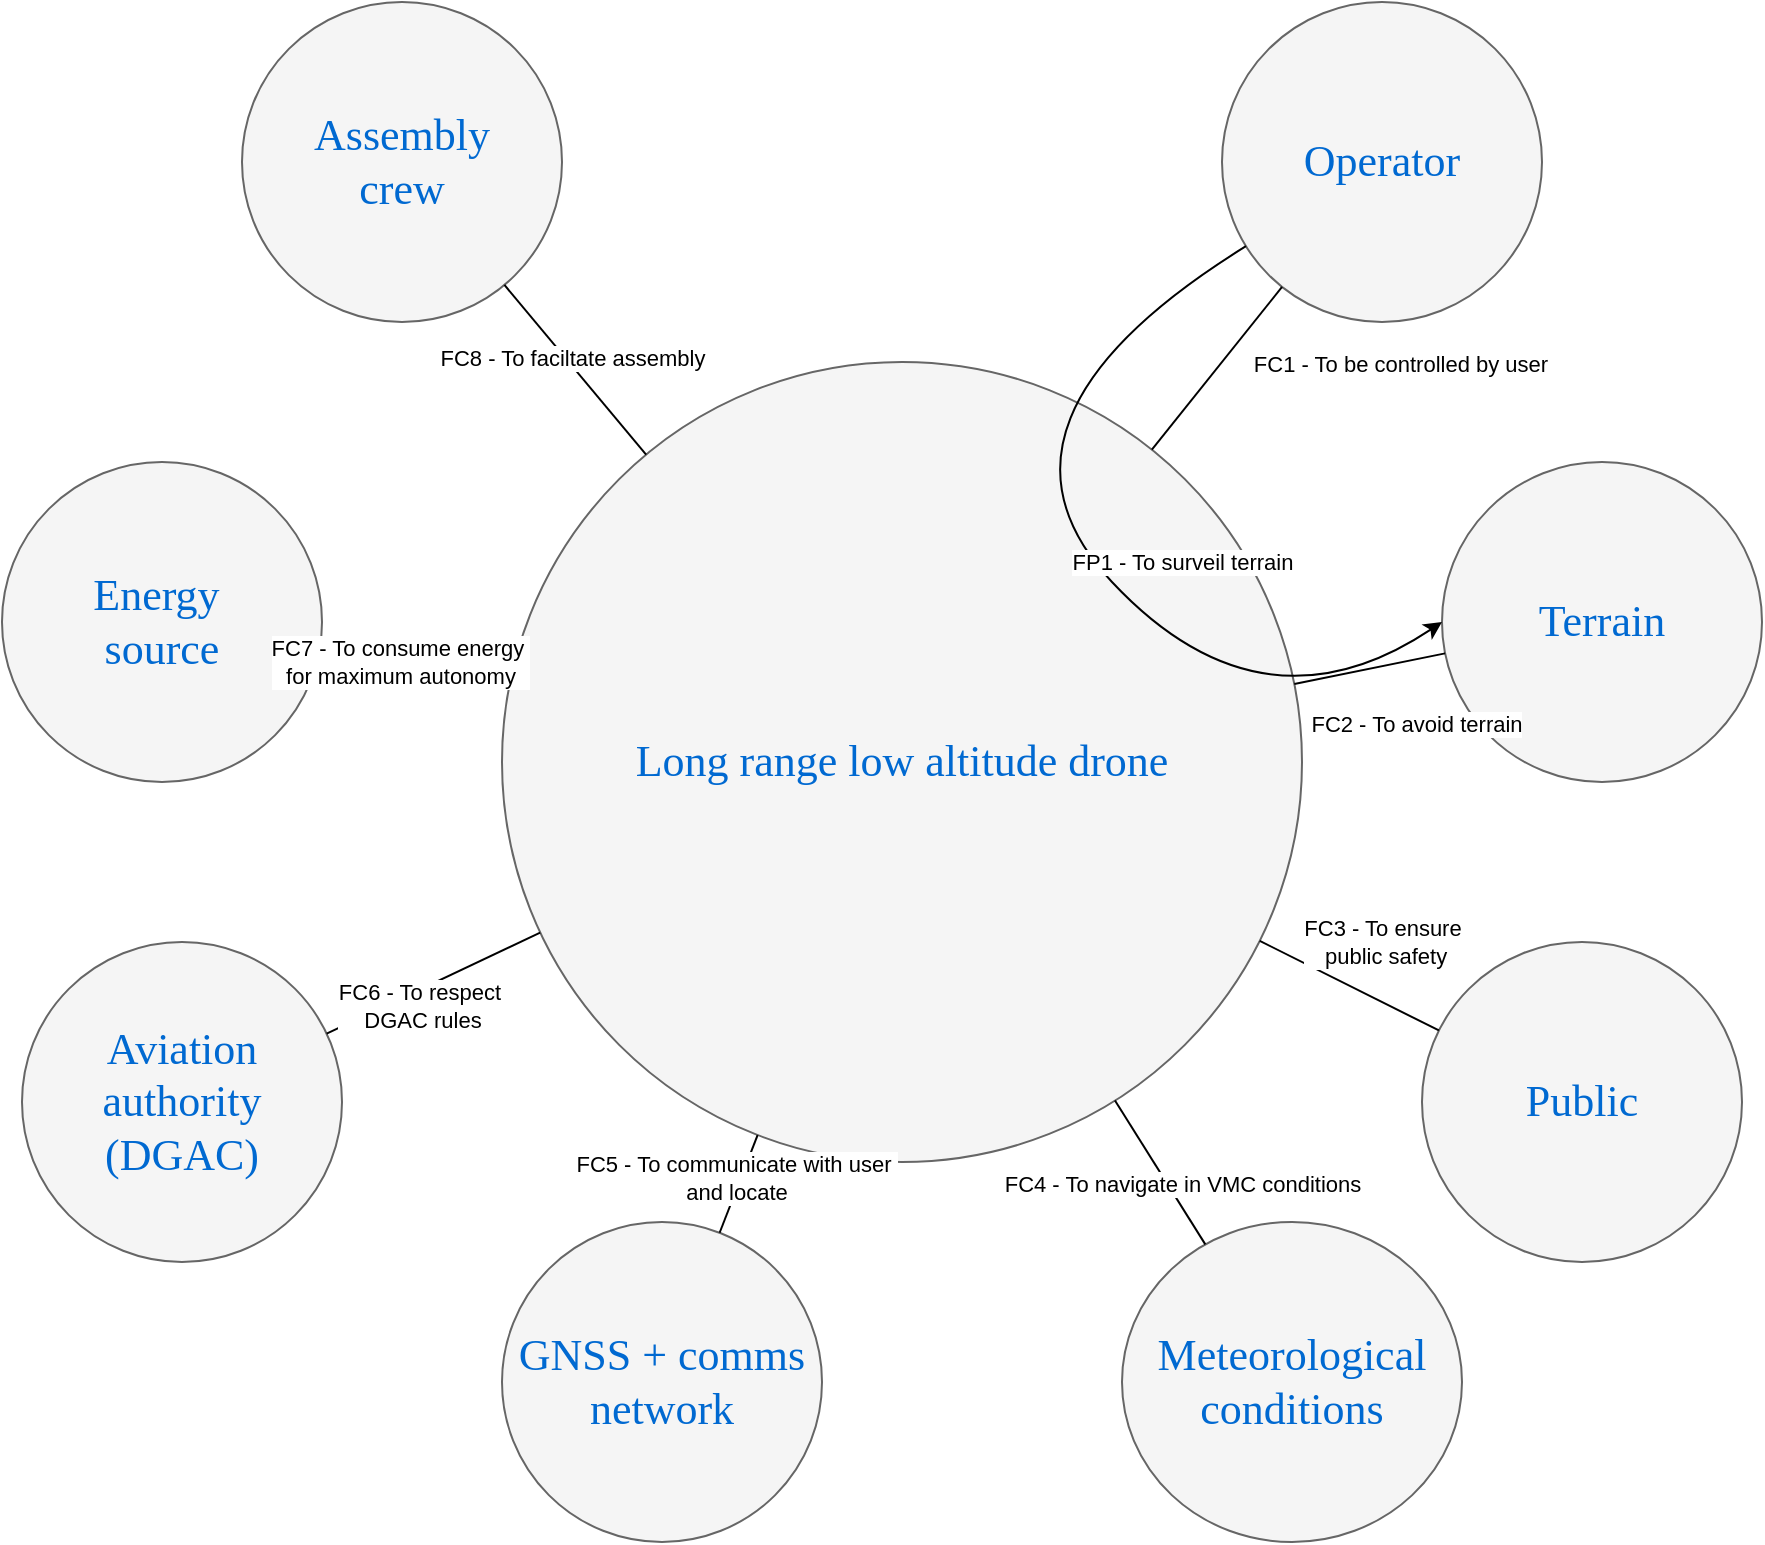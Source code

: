 <mxfile version="27.1.6">
  <diagram name="Page-1" id="dd472eb7-4b8b-5cd9-a60b-b15522922e76">
    <mxGraphModel dx="2058" dy="1112" grid="1" gridSize="10" guides="1" tooltips="1" connect="1" arrows="1" fold="1" page="1" pageScale="1" pageWidth="1100" pageHeight="850" background="none" math="0" shadow="0">
      <root>
        <mxCell id="0" />
        <mxCell id="1" parent="0" />
        <mxCell id="374e34682ed331ee-1" value="Long range low altitude drone" style="ellipse;whiteSpace=wrap;html=1;rounded=0;shadow=0;dashed=0;comic=0;fontFamily=Verdana;fontSize=22;fontColor=#0069D1;fillColor=#f5f5f5;strokeColor=#666666;" parent="1" vertex="1">
          <mxGeometry x="330" y="180" width="400" height="400" as="geometry" />
        </mxCell>
        <mxCell id="45236fa5f4b8e91a-1" value="Aviation authority (DGAC)" style="ellipse;whiteSpace=wrap;html=1;rounded=0;shadow=0;dashed=0;comic=0;fontFamily=Verdana;fontSize=22;fontColor=#0069D1;fillColor=#f5f5f5;strokeColor=#666666;" parent="1" vertex="1">
          <mxGeometry x="90" y="470" width="160" height="160" as="geometry" />
        </mxCell>
        <mxCell id="45236fa5f4b8e91a-2" value="Meteorological conditions" style="ellipse;whiteSpace=wrap;html=1;rounded=0;shadow=0;dashed=0;comic=0;fontFamily=Verdana;fontSize=22;fontColor=#0069D1;fillColor=#f5f5f5;strokeColor=#666666;" parent="1" vertex="1">
          <mxGeometry x="640" y="610" width="170" height="160" as="geometry" />
        </mxCell>
        <mxCell id="45236fa5f4b8e91a-3" value="Terrain" style="ellipse;whiteSpace=wrap;html=1;rounded=0;shadow=0;dashed=0;comic=0;fontFamily=Verdana;fontSize=22;fontColor=#0069D1;fillColor=#f5f5f5;strokeColor=#666666;" parent="1" vertex="1">
          <mxGeometry x="800" y="230" width="160" height="160" as="geometry" />
        </mxCell>
        <mxCell id="45236fa5f4b8e91a-6" value="Operator" style="ellipse;whiteSpace=wrap;html=1;rounded=0;shadow=0;dashed=0;comic=0;fontFamily=Verdana;fontSize=22;fontColor=#0069D1;fillColor=#f5f5f5;strokeColor=#666666;" parent="1" vertex="1">
          <mxGeometry x="690" width="160" height="160" as="geometry" />
        </mxCell>
        <mxCell id="45236fa5f4b8e91a-7" value="Public" style="ellipse;whiteSpace=wrap;html=1;rounded=0;shadow=0;dashed=0;comic=0;fontFamily=Verdana;fontSize=22;fontColor=#0069D1;fillColor=#f5f5f5;strokeColor=#666666;" parent="1" vertex="1">
          <mxGeometry x="790" y="470" width="160" height="160" as="geometry" />
        </mxCell>
        <mxCell id="45236fa5f4b8e91a-8" value="GNSS + comms network" style="ellipse;whiteSpace=wrap;html=1;rounded=0;shadow=0;dashed=0;comic=0;fontFamily=Verdana;fontSize=22;fontColor=#0069D1;fillColor=#f5f5f5;strokeColor=#666666;" parent="1" vertex="1">
          <mxGeometry x="330" y="610" width="160" height="160" as="geometry" />
        </mxCell>
        <mxCell id="oKaYiAEmEWJjuPTstY0G-3" value="" style="curved=1;endArrow=classic;html=1;rounded=0;entryX=0;entryY=0.5;entryDx=0;entryDy=0;" edge="1" parent="1" source="45236fa5f4b8e91a-6" target="45236fa5f4b8e91a-3">
          <mxGeometry width="50" height="50" relative="1" as="geometry">
            <mxPoint x="430" y="150" as="sourcePoint" />
            <mxPoint x="480" y="100" as="targetPoint" />
            <Array as="points">
              <mxPoint x="560" y="210" />
              <mxPoint x="710" y="370" />
            </Array>
          </mxGeometry>
        </mxCell>
        <mxCell id="oKaYiAEmEWJjuPTstY0G-4" value="FP1 - To surveil terrain" style="edgeLabel;html=1;align=center;verticalAlign=middle;resizable=0;points=[];" vertex="1" connectable="0" parent="oKaYiAEmEWJjuPTstY0G-3">
          <mxGeometry x="-0.167" y="10" relative="1" as="geometry">
            <mxPoint x="76" y="48" as="offset" />
          </mxGeometry>
        </mxCell>
        <mxCell id="oKaYiAEmEWJjuPTstY0G-5" value="" style="endArrow=none;html=1;rounded=0;" edge="1" parent="1" source="374e34682ed331ee-1" target="45236fa5f4b8e91a-1">
          <mxGeometry width="50" height="50" relative="1" as="geometry">
            <mxPoint x="530" y="490" as="sourcePoint" />
            <mxPoint x="580" y="440" as="targetPoint" />
          </mxGeometry>
        </mxCell>
        <mxCell id="oKaYiAEmEWJjuPTstY0G-16" value="FC6 - To respect&amp;nbsp;&lt;div&gt;DGAC rules&lt;/div&gt;" style="edgeLabel;html=1;align=center;verticalAlign=middle;resizable=0;points=[];" vertex="1" connectable="0" parent="oKaYiAEmEWJjuPTstY0G-5">
          <mxGeometry x="0.4" y="1" relative="1" as="geometry">
            <mxPoint x="15" as="offset" />
          </mxGeometry>
        </mxCell>
        <mxCell id="oKaYiAEmEWJjuPTstY0G-6" value="" style="endArrow=none;html=1;rounded=0;" edge="1" parent="1" source="374e34682ed331ee-1" target="45236fa5f4b8e91a-6">
          <mxGeometry width="50" height="50" relative="1" as="geometry">
            <mxPoint x="530" y="490" as="sourcePoint" />
            <mxPoint x="580" y="440" as="targetPoint" />
          </mxGeometry>
        </mxCell>
        <mxCell id="oKaYiAEmEWJjuPTstY0G-7" value="FC1 - To be controlled by user" style="edgeLabel;html=1;align=center;verticalAlign=middle;resizable=0;points=[];" vertex="1" connectable="0" parent="oKaYiAEmEWJjuPTstY0G-6">
          <mxGeometry x="0.356" y="-2" relative="1" as="geometry">
            <mxPoint x="78" y="11" as="offset" />
          </mxGeometry>
        </mxCell>
        <mxCell id="oKaYiAEmEWJjuPTstY0G-8" value="" style="endArrow=none;html=1;rounded=0;" edge="1" parent="1" source="374e34682ed331ee-1" target="45236fa5f4b8e91a-3">
          <mxGeometry width="50" height="50" relative="1" as="geometry">
            <mxPoint x="890" y="440" as="sourcePoint" />
            <mxPoint x="890" y="350" as="targetPoint" />
          </mxGeometry>
        </mxCell>
        <mxCell id="oKaYiAEmEWJjuPTstY0G-9" value="FC2 - To avoid terrain" style="edgeLabel;html=1;align=center;verticalAlign=middle;resizable=0;points=[];" vertex="1" connectable="0" parent="oKaYiAEmEWJjuPTstY0G-8">
          <mxGeometry x="0.356" y="-2" relative="1" as="geometry">
            <mxPoint x="9" y="28" as="offset" />
          </mxGeometry>
        </mxCell>
        <mxCell id="oKaYiAEmEWJjuPTstY0G-10" value="" style="endArrow=none;html=1;rounded=0;" edge="1" parent="1" source="45236fa5f4b8e91a-7" target="374e34682ed331ee-1">
          <mxGeometry width="50" height="50" relative="1" as="geometry">
            <mxPoint x="530" y="490" as="sourcePoint" />
            <mxPoint x="580" y="440" as="targetPoint" />
          </mxGeometry>
        </mxCell>
        <mxCell id="oKaYiAEmEWJjuPTstY0G-13" value="FC3 - To ensure&lt;div&gt;&amp;nbsp;public safety&lt;/div&gt;" style="edgeLabel;html=1;align=center;verticalAlign=middle;resizable=0;points=[];" vertex="1" connectable="0" parent="oKaYiAEmEWJjuPTstY0G-10">
          <mxGeometry x="0.26" y="2" relative="1" as="geometry">
            <mxPoint x="29" y="-18" as="offset" />
          </mxGeometry>
        </mxCell>
        <mxCell id="oKaYiAEmEWJjuPTstY0G-11" value="" style="endArrow=none;html=1;rounded=0;" edge="1" parent="1" source="45236fa5f4b8e91a-2" target="374e34682ed331ee-1">
          <mxGeometry width="50" height="50" relative="1" as="geometry">
            <mxPoint x="530" y="760" as="sourcePoint" />
            <mxPoint x="580" y="710" as="targetPoint" />
          </mxGeometry>
        </mxCell>
        <mxCell id="oKaYiAEmEWJjuPTstY0G-14" value="FC4 - To navigate in VMC conditions" style="edgeLabel;html=1;align=center;verticalAlign=middle;resizable=0;points=[];" vertex="1" connectable="0" parent="oKaYiAEmEWJjuPTstY0G-11">
          <mxGeometry x="0.489" y="-1" relative="1" as="geometry">
            <mxPoint x="21" y="23" as="offset" />
          </mxGeometry>
        </mxCell>
        <mxCell id="oKaYiAEmEWJjuPTstY0G-12" value="" style="endArrow=none;html=1;rounded=0;" edge="1" parent="1" source="45236fa5f4b8e91a-8" target="374e34682ed331ee-1">
          <mxGeometry width="50" height="50" relative="1" as="geometry">
            <mxPoint x="330" y="600" as="sourcePoint" />
            <mxPoint x="380" y="550" as="targetPoint" />
          </mxGeometry>
        </mxCell>
        <mxCell id="oKaYiAEmEWJjuPTstY0G-15" value="FC5 - To communicate with user&amp;nbsp;&lt;div&gt;and locate&lt;/div&gt;" style="edgeLabel;html=1;align=center;verticalAlign=middle;resizable=0;points=[];" vertex="1" connectable="0" parent="oKaYiAEmEWJjuPTstY0G-12">
          <mxGeometry x="0.061" y="3" relative="1" as="geometry">
            <mxPoint x="1" as="offset" />
          </mxGeometry>
        </mxCell>
        <mxCell id="oKaYiAEmEWJjuPTstY0G-17" value="Energy&amp;nbsp;&lt;div&gt;source&lt;/div&gt;" style="ellipse;whiteSpace=wrap;html=1;rounded=0;shadow=0;dashed=0;comic=0;fontFamily=Verdana;fontSize=22;fontColor=#0069D1;fillColor=#f5f5f5;strokeColor=#666666;" vertex="1" parent="1">
          <mxGeometry x="80" y="230" width="160" height="160" as="geometry" />
        </mxCell>
        <mxCell id="oKaYiAEmEWJjuPTstY0G-18" value="Assembly&lt;div&gt;crew&lt;/div&gt;" style="ellipse;whiteSpace=wrap;html=1;rounded=0;shadow=0;dashed=0;comic=0;fontFamily=Verdana;fontSize=22;fontColor=#0069D1;fillColor=#f5f5f5;strokeColor=#666666;" vertex="1" parent="1">
          <mxGeometry x="200" width="160" height="160" as="geometry" />
        </mxCell>
        <mxCell id="oKaYiAEmEWJjuPTstY0G-19" value="" style="endArrow=none;html=1;rounded=0;" edge="1" parent="1" source="374e34682ed331ee-1" target="oKaYiAEmEWJjuPTstY0G-17">
          <mxGeometry width="50" height="50" relative="1" as="geometry">
            <mxPoint x="530" y="490" as="sourcePoint" />
            <mxPoint x="580" y="440" as="targetPoint" />
          </mxGeometry>
        </mxCell>
        <mxCell id="oKaYiAEmEWJjuPTstY0G-21" value="FC7 - To consume energy&amp;nbsp;&lt;div&gt;for maximum autonomy&lt;/div&gt;" style="edgeLabel;html=1;align=center;verticalAlign=middle;resizable=0;points=[];" vertex="1" connectable="0" parent="oKaYiAEmEWJjuPTstY0G-19">
          <mxGeometry x="0.162" y="-3" relative="1" as="geometry">
            <mxPoint as="offset" />
          </mxGeometry>
        </mxCell>
        <mxCell id="oKaYiAEmEWJjuPTstY0G-20" value="" style="endArrow=none;html=1;rounded=0;" edge="1" parent="1" source="374e34682ed331ee-1" target="oKaYiAEmEWJjuPTstY0G-18">
          <mxGeometry width="50" height="50" relative="1" as="geometry">
            <mxPoint x="530" y="490" as="sourcePoint" />
            <mxPoint x="580" y="440" as="targetPoint" />
          </mxGeometry>
        </mxCell>
        <mxCell id="oKaYiAEmEWJjuPTstY0G-22" value="FC8 - To faciltate assembly" style="edgeLabel;html=1;align=center;verticalAlign=middle;resizable=0;points=[];" vertex="1" connectable="0" parent="oKaYiAEmEWJjuPTstY0G-20">
          <mxGeometry x="0.101" y="-2" relative="1" as="geometry">
            <mxPoint as="offset" />
          </mxGeometry>
        </mxCell>
      </root>
    </mxGraphModel>
  </diagram>
</mxfile>

